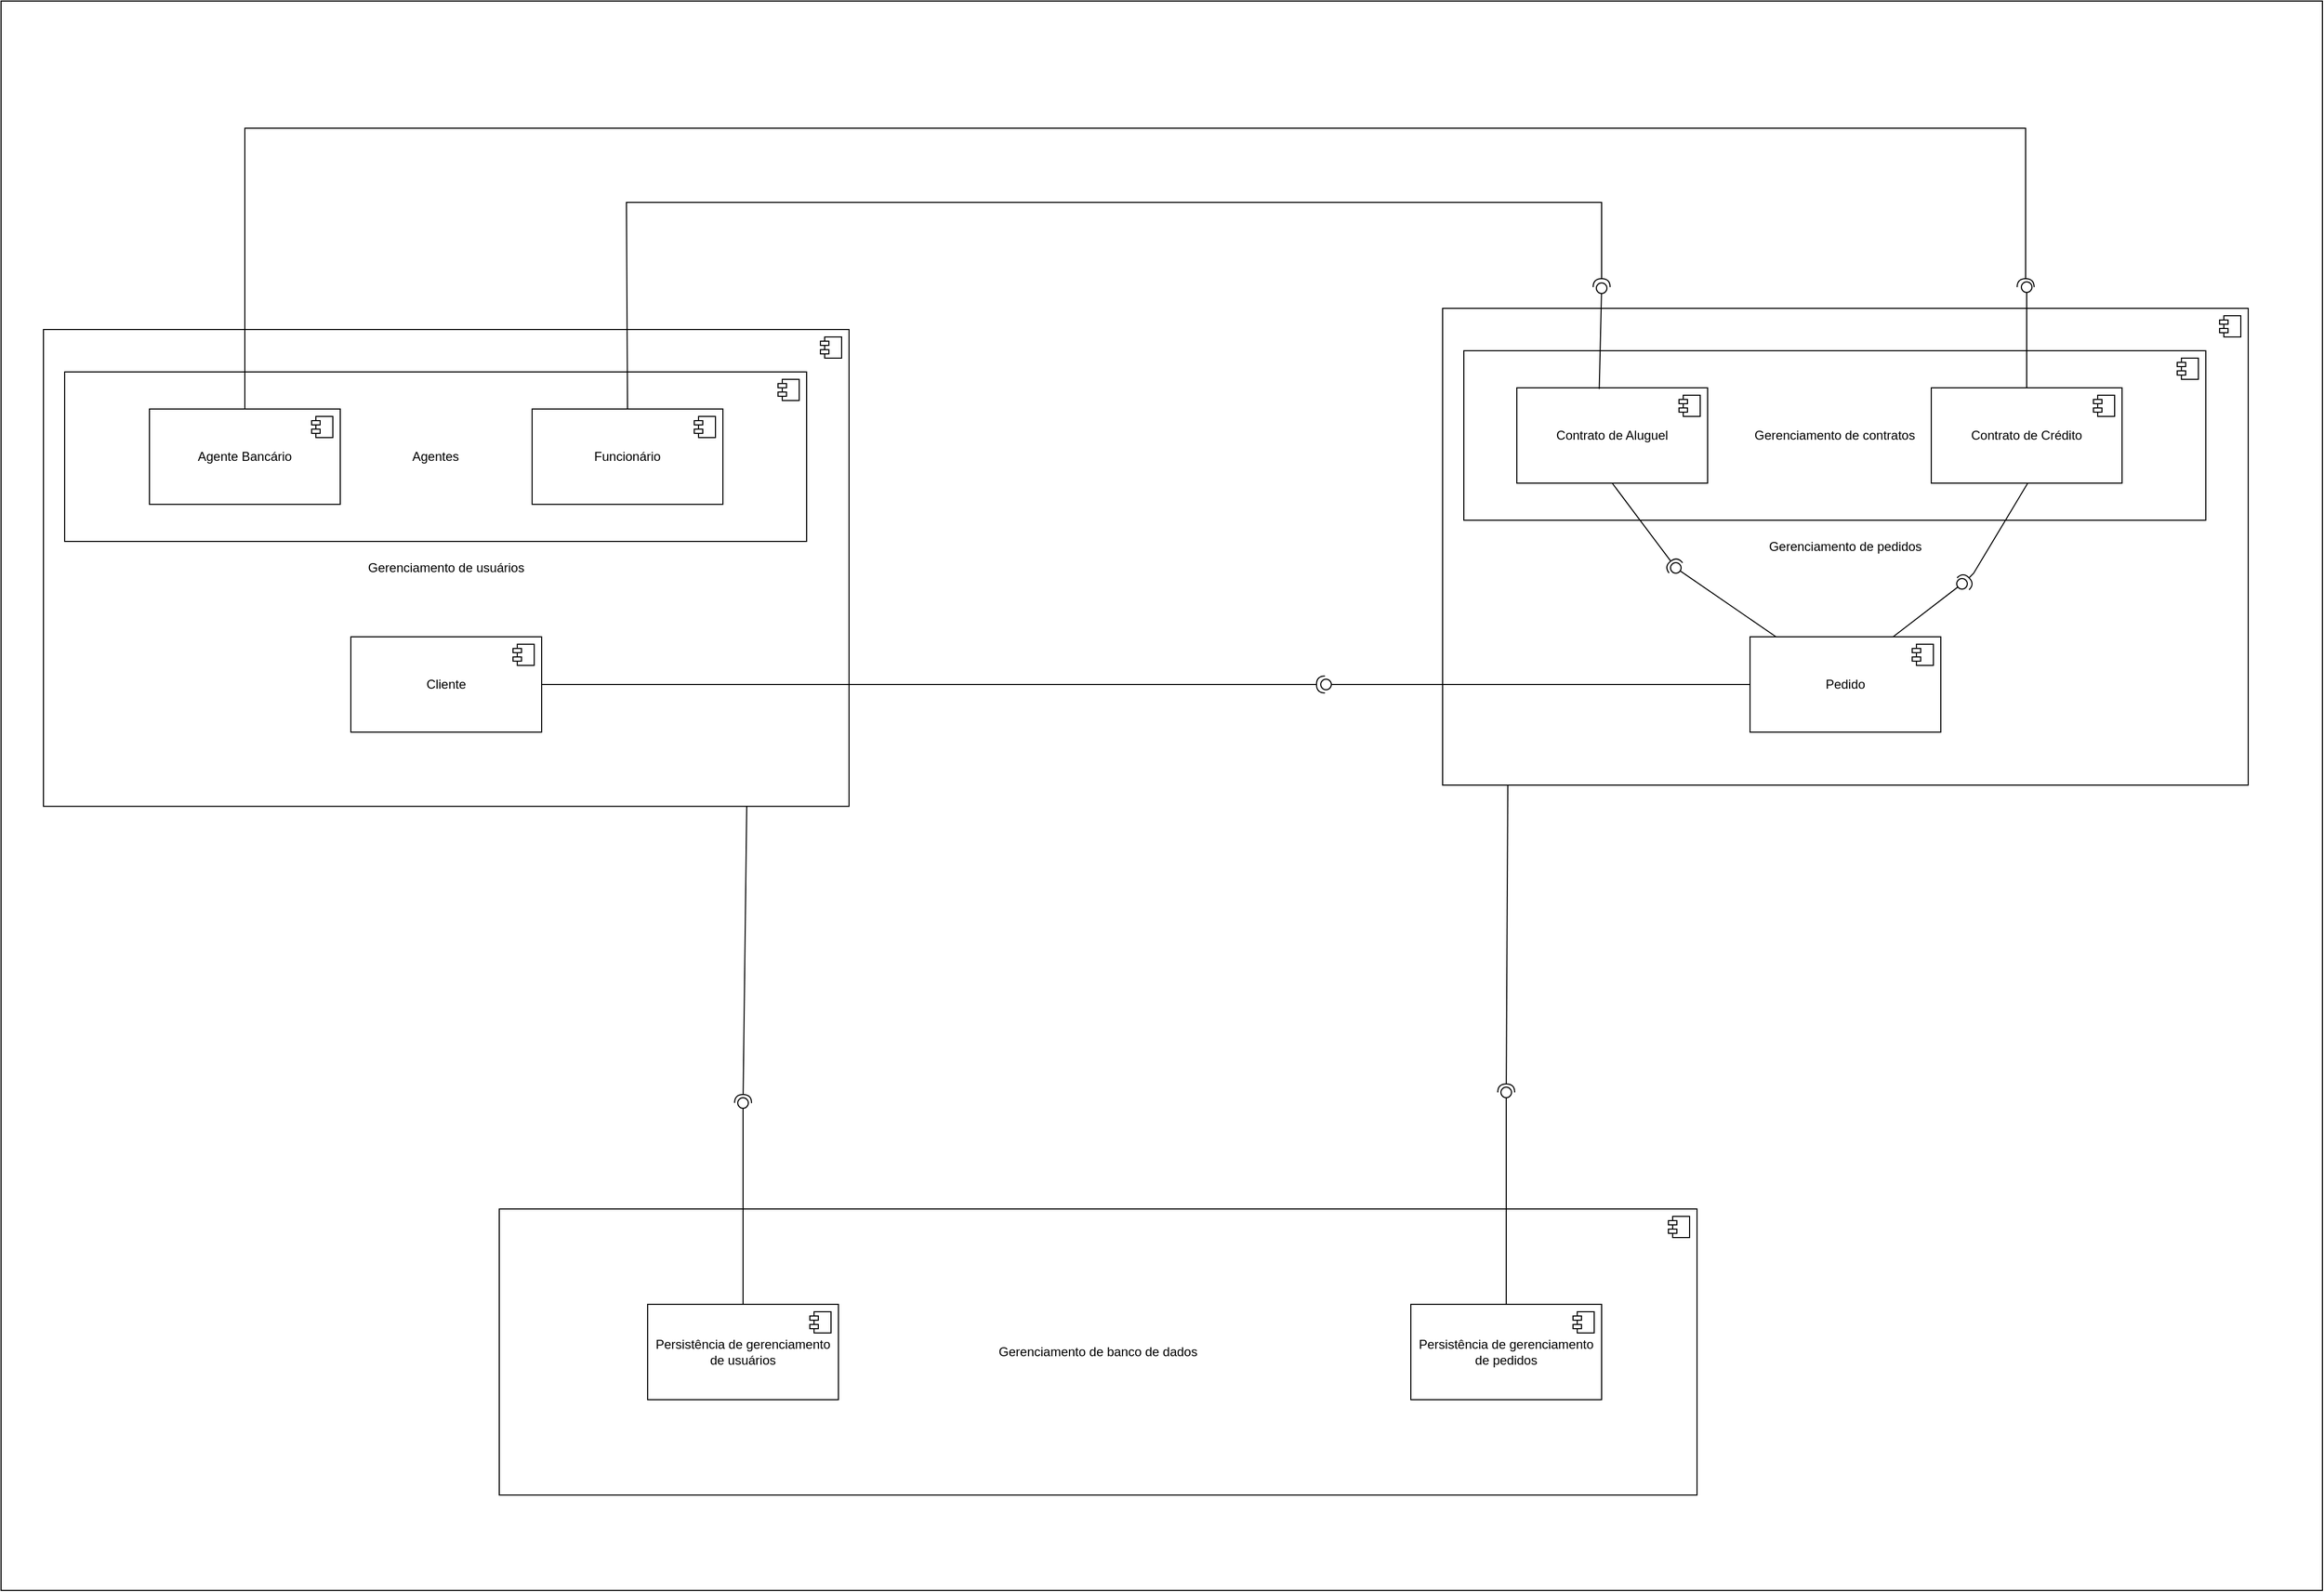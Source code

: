 <mxfile version="28.2.3">
  <diagram name="Página-1" id="NVu4zVd2g2mHeKuyn34m">
    <mxGraphModel dx="3988" dy="3337" grid="1" gridSize="10" guides="1" tooltips="1" connect="1" arrows="1" fold="1" page="1" pageScale="1" pageWidth="827" pageHeight="1169" math="0" shadow="0">
      <root>
        <mxCell id="0" />
        <mxCell id="1" parent="0" />
        <mxCell id="-bkhaIhA9Tb9kLnazJ8W-53" value="" style="rounded=0;whiteSpace=wrap;html=1;" vertex="1" parent="1">
          <mxGeometry x="40" y="-280" width="2190" height="1500" as="geometry" />
        </mxCell>
        <mxCell id="-bkhaIhA9Tb9kLnazJ8W-7" value="Gerenciamento de usuários" style="html=1;dropTarget=0;whiteSpace=wrap;" vertex="1" parent="1">
          <mxGeometry x="80" y="30" width="760" height="450" as="geometry" />
        </mxCell>
        <mxCell id="-bkhaIhA9Tb9kLnazJ8W-8" value="" style="shape=module;jettyWidth=8;jettyHeight=4;" vertex="1" parent="-bkhaIhA9Tb9kLnazJ8W-7">
          <mxGeometry x="1" width="20" height="20" relative="1" as="geometry">
            <mxPoint x="-27" y="7" as="offset" />
          </mxGeometry>
        </mxCell>
        <mxCell id="-bkhaIhA9Tb9kLnazJ8W-1" value="Agentes" style="html=1;dropTarget=0;whiteSpace=wrap;" vertex="1" parent="1">
          <mxGeometry x="100" y="70" width="700" height="160" as="geometry" />
        </mxCell>
        <mxCell id="-bkhaIhA9Tb9kLnazJ8W-2" value="" style="shape=module;jettyWidth=8;jettyHeight=4;" vertex="1" parent="-bkhaIhA9Tb9kLnazJ8W-1">
          <mxGeometry x="1" width="20" height="20" relative="1" as="geometry">
            <mxPoint x="-27" y="7" as="offset" />
          </mxGeometry>
        </mxCell>
        <mxCell id="-bkhaIhA9Tb9kLnazJ8W-5" value="Agente Bancário" style="html=1;dropTarget=0;whiteSpace=wrap;" vertex="1" parent="1">
          <mxGeometry x="180" y="105" width="180" height="90" as="geometry" />
        </mxCell>
        <mxCell id="-bkhaIhA9Tb9kLnazJ8W-6" value="" style="shape=module;jettyWidth=8;jettyHeight=4;" vertex="1" parent="-bkhaIhA9Tb9kLnazJ8W-5">
          <mxGeometry x="1" width="20" height="20" relative="1" as="geometry">
            <mxPoint x="-27" y="7" as="offset" />
          </mxGeometry>
        </mxCell>
        <mxCell id="-bkhaIhA9Tb9kLnazJ8W-3" value="Funcionário" style="html=1;dropTarget=0;whiteSpace=wrap;" vertex="1" parent="1">
          <mxGeometry x="541" y="105" width="180" height="90" as="geometry" />
        </mxCell>
        <mxCell id="-bkhaIhA9Tb9kLnazJ8W-4" value="" style="shape=module;jettyWidth=8;jettyHeight=4;" vertex="1" parent="-bkhaIhA9Tb9kLnazJ8W-3">
          <mxGeometry x="1" width="20" height="20" relative="1" as="geometry">
            <mxPoint x="-27" y="7" as="offset" />
          </mxGeometry>
        </mxCell>
        <mxCell id="-bkhaIhA9Tb9kLnazJ8W-9" value="Cliente" style="html=1;dropTarget=0;whiteSpace=wrap;" vertex="1" parent="1">
          <mxGeometry x="370" y="320" width="180" height="90" as="geometry" />
        </mxCell>
        <mxCell id="-bkhaIhA9Tb9kLnazJ8W-10" value="" style="shape=module;jettyWidth=8;jettyHeight=4;" vertex="1" parent="-bkhaIhA9Tb9kLnazJ8W-9">
          <mxGeometry x="1" width="20" height="20" relative="1" as="geometry">
            <mxPoint x="-27" y="7" as="offset" />
          </mxGeometry>
        </mxCell>
        <mxCell id="-bkhaIhA9Tb9kLnazJ8W-13" value="Gerenciamento de pedidos" style="html=1;dropTarget=0;whiteSpace=wrap;" vertex="1" parent="1">
          <mxGeometry x="1400" y="10" width="760" height="450" as="geometry" />
        </mxCell>
        <mxCell id="-bkhaIhA9Tb9kLnazJ8W-14" value="" style="shape=module;jettyWidth=8;jettyHeight=4;" vertex="1" parent="-bkhaIhA9Tb9kLnazJ8W-13">
          <mxGeometry x="1" width="20" height="20" relative="1" as="geometry">
            <mxPoint x="-27" y="7" as="offset" />
          </mxGeometry>
        </mxCell>
        <mxCell id="-bkhaIhA9Tb9kLnazJ8W-15" value="Gerenciamento de contratos" style="html=1;dropTarget=0;whiteSpace=wrap;" vertex="1" parent="1">
          <mxGeometry x="1420" y="50" width="700" height="160" as="geometry" />
        </mxCell>
        <mxCell id="-bkhaIhA9Tb9kLnazJ8W-16" value="" style="shape=module;jettyWidth=8;jettyHeight=4;" vertex="1" parent="-bkhaIhA9Tb9kLnazJ8W-15">
          <mxGeometry x="1" width="20" height="20" relative="1" as="geometry">
            <mxPoint x="-27" y="7" as="offset" />
          </mxGeometry>
        </mxCell>
        <mxCell id="-bkhaIhA9Tb9kLnazJ8W-17" value="Contrato de Aluguel" style="html=1;dropTarget=0;whiteSpace=wrap;" vertex="1" parent="1">
          <mxGeometry x="1470" y="85" width="180" height="90" as="geometry" />
        </mxCell>
        <mxCell id="-bkhaIhA9Tb9kLnazJ8W-18" value="" style="shape=module;jettyWidth=8;jettyHeight=4;" vertex="1" parent="-bkhaIhA9Tb9kLnazJ8W-17">
          <mxGeometry x="1" width="20" height="20" relative="1" as="geometry">
            <mxPoint x="-27" y="7" as="offset" />
          </mxGeometry>
        </mxCell>
        <mxCell id="-bkhaIhA9Tb9kLnazJ8W-19" value="Contrato de Crédito" style="html=1;dropTarget=0;whiteSpace=wrap;" vertex="1" parent="1">
          <mxGeometry x="1861" y="85" width="180" height="90" as="geometry" />
        </mxCell>
        <mxCell id="-bkhaIhA9Tb9kLnazJ8W-20" value="" style="shape=module;jettyWidth=8;jettyHeight=4;" vertex="1" parent="-bkhaIhA9Tb9kLnazJ8W-19">
          <mxGeometry x="1" width="20" height="20" relative="1" as="geometry">
            <mxPoint x="-27" y="7" as="offset" />
          </mxGeometry>
        </mxCell>
        <mxCell id="-bkhaIhA9Tb9kLnazJ8W-21" value="Pedido" style="html=1;dropTarget=0;whiteSpace=wrap;" vertex="1" parent="1">
          <mxGeometry x="1690" y="320" width="180" height="90" as="geometry" />
        </mxCell>
        <mxCell id="-bkhaIhA9Tb9kLnazJ8W-22" value="" style="shape=module;jettyWidth=8;jettyHeight=4;" vertex="1" parent="-bkhaIhA9Tb9kLnazJ8W-21">
          <mxGeometry x="1" width="20" height="20" relative="1" as="geometry">
            <mxPoint x="-27" y="7" as="offset" />
          </mxGeometry>
        </mxCell>
        <mxCell id="-bkhaIhA9Tb9kLnazJ8W-24" value="" style="rounded=0;orthogonalLoop=1;jettySize=auto;html=1;endArrow=halfCircle;endFill=0;endSize=6;strokeWidth=1;sketch=0;exitX=0.5;exitY=1;exitDx=0;exitDy=0;" edge="1" target="-bkhaIhA9Tb9kLnazJ8W-26" parent="1" source="-bkhaIhA9Tb9kLnazJ8W-17">
          <mxGeometry relative="1" as="geometry">
            <mxPoint x="1640" y="255" as="sourcePoint" />
          </mxGeometry>
        </mxCell>
        <mxCell id="-bkhaIhA9Tb9kLnazJ8W-25" value="" style="rounded=0;orthogonalLoop=1;jettySize=auto;html=1;endArrow=oval;endFill=0;sketch=0;sourcePerimeterSpacing=0;targetPerimeterSpacing=0;endSize=10;" edge="1" target="-bkhaIhA9Tb9kLnazJ8W-26" parent="1" source="-bkhaIhA9Tb9kLnazJ8W-21">
          <mxGeometry relative="1" as="geometry">
            <mxPoint x="1600" y="255" as="sourcePoint" />
          </mxGeometry>
        </mxCell>
        <mxCell id="-bkhaIhA9Tb9kLnazJ8W-26" value="" style="ellipse;whiteSpace=wrap;html=1;align=center;aspect=fixed;fillColor=none;strokeColor=none;resizable=0;perimeter=centerPerimeter;rotatable=0;allowArrows=0;points=[];outlineConnect=1;" vertex="1" parent="1">
          <mxGeometry x="1615" y="250" width="10" height="10" as="geometry" />
        </mxCell>
        <mxCell id="-bkhaIhA9Tb9kLnazJ8W-31" value="" style="rounded=0;orthogonalLoop=1;jettySize=auto;html=1;endArrow=oval;endFill=0;sketch=0;sourcePerimeterSpacing=0;targetPerimeterSpacing=0;endSize=10;exitX=0.75;exitY=0;exitDx=0;exitDy=0;" edge="1" parent="1" source="-bkhaIhA9Tb9kLnazJ8W-21">
          <mxGeometry relative="1" as="geometry">
            <mxPoint x="1735" y="335" as="sourcePoint" />
            <mxPoint x="1890" y="270" as="targetPoint" />
          </mxGeometry>
        </mxCell>
        <mxCell id="-bkhaIhA9Tb9kLnazJ8W-32" value="" style="rounded=0;orthogonalLoop=1;jettySize=auto;html=1;endArrow=halfCircle;endFill=0;endSize=6;strokeWidth=1;sketch=0;exitX=0.5;exitY=1;exitDx=0;exitDy=0;" edge="1" parent="1">
          <mxGeometry relative="1" as="geometry">
            <mxPoint x="1952" y="175.0" as="sourcePoint" />
            <mxPoint x="1891" y="270" as="targetPoint" />
            <Array as="points">
              <mxPoint x="1901" y="260" />
            </Array>
          </mxGeometry>
        </mxCell>
        <mxCell id="-bkhaIhA9Tb9kLnazJ8W-33" value="" style="rounded=0;orthogonalLoop=1;jettySize=auto;html=1;endArrow=oval;endFill=0;sketch=0;sourcePerimeterSpacing=0;targetPerimeterSpacing=0;endSize=10;exitX=0;exitY=0.5;exitDx=0;exitDy=0;" edge="1" parent="1" source="-bkhaIhA9Tb9kLnazJ8W-21">
          <mxGeometry relative="1" as="geometry">
            <mxPoint x="1255" y="485" as="sourcePoint" />
            <mxPoint x="1290" y="365" as="targetPoint" />
          </mxGeometry>
        </mxCell>
        <mxCell id="-bkhaIhA9Tb9kLnazJ8W-35" value="" style="rounded=0;orthogonalLoop=1;jettySize=auto;html=1;endArrow=halfCircle;endFill=0;endSize=6;strokeWidth=1;sketch=0;exitX=1;exitY=0.5;exitDx=0;exitDy=0;" edge="1" parent="1" source="-bkhaIhA9Tb9kLnazJ8W-9">
          <mxGeometry relative="1" as="geometry">
            <mxPoint x="1059" y="235" as="sourcePoint" />
            <mxPoint x="1289" y="365" as="targetPoint" />
          </mxGeometry>
        </mxCell>
        <mxCell id="-bkhaIhA9Tb9kLnazJ8W-36" value="" style="rounded=0;orthogonalLoop=1;jettySize=auto;html=1;endArrow=oval;endFill=0;sketch=0;sourcePerimeterSpacing=0;targetPerimeterSpacing=0;endSize=10;exitX=0.5;exitY=0;exitDx=0;exitDy=0;" edge="1" parent="1" source="-bkhaIhA9Tb9kLnazJ8W-19">
          <mxGeometry relative="1" as="geometry">
            <mxPoint x="1530" y="200" as="sourcePoint" />
            <mxPoint x="1951" y="-10" as="targetPoint" />
          </mxGeometry>
        </mxCell>
        <mxCell id="-bkhaIhA9Tb9kLnazJ8W-37" value="" style="rounded=0;orthogonalLoop=1;jettySize=auto;html=1;endArrow=oval;endFill=0;sketch=0;sourcePerimeterSpacing=0;targetPerimeterSpacing=0;endSize=10;exitX=0.432;exitY=0.013;exitDx=0;exitDy=0;exitPerimeter=0;" edge="1" parent="1" source="-bkhaIhA9Tb9kLnazJ8W-17">
          <mxGeometry relative="1" as="geometry">
            <mxPoint x="1548.3" y="78.7" as="sourcePoint" />
            <mxPoint x="1550" y="-9" as="targetPoint" />
          </mxGeometry>
        </mxCell>
        <mxCell id="-bkhaIhA9Tb9kLnazJ8W-39" value="" style="rounded=0;orthogonalLoop=1;jettySize=auto;html=1;endArrow=halfCircle;endFill=0;endSize=6;strokeWidth=1;sketch=0;exitX=0.5;exitY=0;exitDx=0;exitDy=0;" edge="1" parent="1" source="-bkhaIhA9Tb9kLnazJ8W-3">
          <mxGeometry relative="1" as="geometry">
            <mxPoint x="630.0" y="105.0" as="sourcePoint" />
            <mxPoint x="1550" y="-10" as="targetPoint" />
            <Array as="points">
              <mxPoint x="630" y="-90" />
              <mxPoint x="1550" y="-90" />
            </Array>
          </mxGeometry>
        </mxCell>
        <mxCell id="-bkhaIhA9Tb9kLnazJ8W-40" value="" style="rounded=0;orthogonalLoop=1;jettySize=auto;html=1;endArrow=halfCircle;endFill=0;endSize=6;strokeWidth=1;sketch=0;exitX=0.5;exitY=0;exitDx=0;exitDy=0;" edge="1" parent="1" source="-bkhaIhA9Tb9kLnazJ8W-5">
          <mxGeometry relative="1" as="geometry">
            <mxPoint x="1031" y="105" as="sourcePoint" />
            <mxPoint x="1950" y="-10" as="targetPoint" />
            <Array as="points">
              <mxPoint x="270" y="-160" />
              <mxPoint x="1950" y="-160" />
            </Array>
          </mxGeometry>
        </mxCell>
        <mxCell id="-bkhaIhA9Tb9kLnazJ8W-41" value="Gerenciamento de banco de dados" style="html=1;dropTarget=0;whiteSpace=wrap;" vertex="1" parent="1">
          <mxGeometry x="510" y="860" width="1130" height="270" as="geometry" />
        </mxCell>
        <mxCell id="-bkhaIhA9Tb9kLnazJ8W-42" value="" style="shape=module;jettyWidth=8;jettyHeight=4;" vertex="1" parent="-bkhaIhA9Tb9kLnazJ8W-41">
          <mxGeometry x="1" width="20" height="20" relative="1" as="geometry">
            <mxPoint x="-27" y="7" as="offset" />
          </mxGeometry>
        </mxCell>
        <mxCell id="-bkhaIhA9Tb9kLnazJ8W-43" value="Persistência de gerenciamento de usuários" style="html=1;dropTarget=0;whiteSpace=wrap;" vertex="1" parent="1">
          <mxGeometry x="650" y="950" width="180" height="90" as="geometry" />
        </mxCell>
        <mxCell id="-bkhaIhA9Tb9kLnazJ8W-44" value="" style="shape=module;jettyWidth=8;jettyHeight=4;" vertex="1" parent="-bkhaIhA9Tb9kLnazJ8W-43">
          <mxGeometry x="1" width="20" height="20" relative="1" as="geometry">
            <mxPoint x="-27" y="7" as="offset" />
          </mxGeometry>
        </mxCell>
        <mxCell id="-bkhaIhA9Tb9kLnazJ8W-45" value="Persistência de gerenciamento de pedidos" style="html=1;dropTarget=0;whiteSpace=wrap;" vertex="1" parent="1">
          <mxGeometry x="1370" y="950" width="180" height="90" as="geometry" />
        </mxCell>
        <mxCell id="-bkhaIhA9Tb9kLnazJ8W-46" value="" style="shape=module;jettyWidth=8;jettyHeight=4;" vertex="1" parent="-bkhaIhA9Tb9kLnazJ8W-45">
          <mxGeometry x="1" width="20" height="20" relative="1" as="geometry">
            <mxPoint x="-27" y="7" as="offset" />
          </mxGeometry>
        </mxCell>
        <mxCell id="-bkhaIhA9Tb9kLnazJ8W-47" value="" style="rounded=0;orthogonalLoop=1;jettySize=auto;html=1;endArrow=oval;endFill=0;sketch=0;sourcePerimeterSpacing=0;targetPerimeterSpacing=0;endSize=10;exitX=0.5;exitY=0;exitDx=0;exitDy=0;" edge="1" parent="1" source="-bkhaIhA9Tb9kLnazJ8W-43">
          <mxGeometry relative="1" as="geometry">
            <mxPoint x="1470" y="850" as="sourcePoint" />
            <mxPoint x="740" y="760" as="targetPoint" />
          </mxGeometry>
        </mxCell>
        <mxCell id="-bkhaIhA9Tb9kLnazJ8W-49" value="" style="rounded=0;orthogonalLoop=1;jettySize=auto;html=1;endArrow=oval;endFill=0;sketch=0;sourcePerimeterSpacing=0;targetPerimeterSpacing=0;endSize=10;exitX=0.5;exitY=0;exitDx=0;exitDy=0;" edge="1" parent="1" source="-bkhaIhA9Tb9kLnazJ8W-45">
          <mxGeometry relative="1" as="geometry">
            <mxPoint x="930" y="940" as="sourcePoint" />
            <mxPoint x="1460" y="750" as="targetPoint" />
          </mxGeometry>
        </mxCell>
        <mxCell id="-bkhaIhA9Tb9kLnazJ8W-50" value="" style="rounded=0;orthogonalLoop=1;jettySize=auto;html=1;endArrow=halfCircle;endFill=0;endSize=6;strokeWidth=1;sketch=0;exitX=0.873;exitY=1;exitDx=0;exitDy=0;exitPerimeter=0;" edge="1" parent="1" source="-bkhaIhA9Tb9kLnazJ8W-7">
          <mxGeometry relative="1" as="geometry">
            <mxPoint x="-18" y="760" as="sourcePoint" />
            <mxPoint x="740" y="760" as="targetPoint" />
          </mxGeometry>
        </mxCell>
        <mxCell id="-bkhaIhA9Tb9kLnazJ8W-51" value="" style="rounded=0;orthogonalLoop=1;jettySize=auto;html=1;endArrow=halfCircle;endFill=0;endSize=6;strokeWidth=1;sketch=0;exitX=0.873;exitY=1;exitDx=0;exitDy=0;exitPerimeter=0;" edge="1" parent="1">
          <mxGeometry relative="1" as="geometry">
            <mxPoint x="1461.5" y="460" as="sourcePoint" />
            <mxPoint x="1460" y="750" as="targetPoint" />
          </mxGeometry>
        </mxCell>
      </root>
    </mxGraphModel>
  </diagram>
</mxfile>
